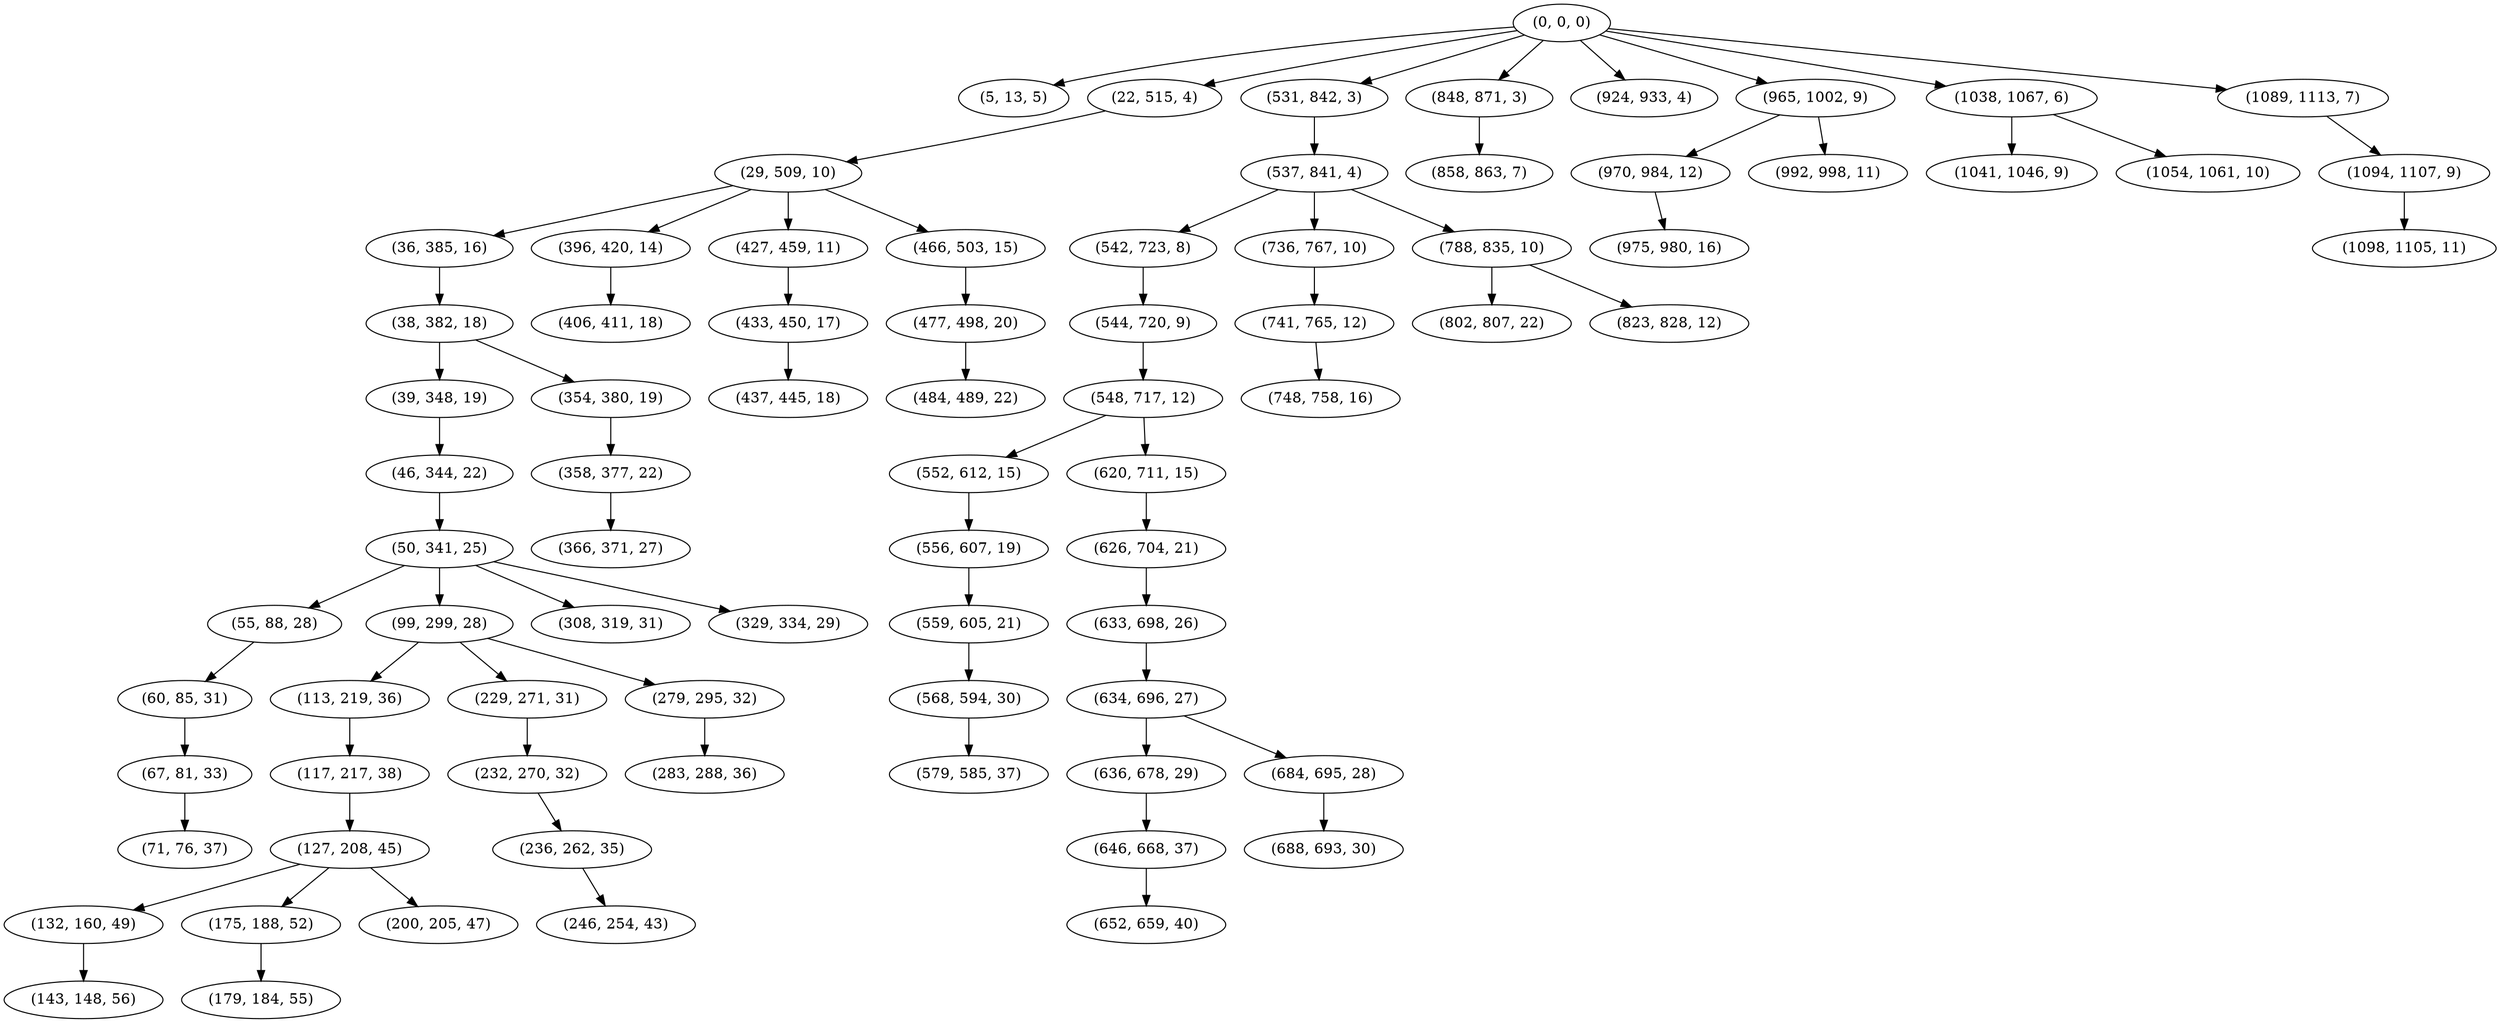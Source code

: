 digraph tree {
    "(0, 0, 0)";
    "(5, 13, 5)";
    "(22, 515, 4)";
    "(29, 509, 10)";
    "(36, 385, 16)";
    "(38, 382, 18)";
    "(39, 348, 19)";
    "(46, 344, 22)";
    "(50, 341, 25)";
    "(55, 88, 28)";
    "(60, 85, 31)";
    "(67, 81, 33)";
    "(71, 76, 37)";
    "(99, 299, 28)";
    "(113, 219, 36)";
    "(117, 217, 38)";
    "(127, 208, 45)";
    "(132, 160, 49)";
    "(143, 148, 56)";
    "(175, 188, 52)";
    "(179, 184, 55)";
    "(200, 205, 47)";
    "(229, 271, 31)";
    "(232, 270, 32)";
    "(236, 262, 35)";
    "(246, 254, 43)";
    "(279, 295, 32)";
    "(283, 288, 36)";
    "(308, 319, 31)";
    "(329, 334, 29)";
    "(354, 380, 19)";
    "(358, 377, 22)";
    "(366, 371, 27)";
    "(396, 420, 14)";
    "(406, 411, 18)";
    "(427, 459, 11)";
    "(433, 450, 17)";
    "(437, 445, 18)";
    "(466, 503, 15)";
    "(477, 498, 20)";
    "(484, 489, 22)";
    "(531, 842, 3)";
    "(537, 841, 4)";
    "(542, 723, 8)";
    "(544, 720, 9)";
    "(548, 717, 12)";
    "(552, 612, 15)";
    "(556, 607, 19)";
    "(559, 605, 21)";
    "(568, 594, 30)";
    "(579, 585, 37)";
    "(620, 711, 15)";
    "(626, 704, 21)";
    "(633, 698, 26)";
    "(634, 696, 27)";
    "(636, 678, 29)";
    "(646, 668, 37)";
    "(652, 659, 40)";
    "(684, 695, 28)";
    "(688, 693, 30)";
    "(736, 767, 10)";
    "(741, 765, 12)";
    "(748, 758, 16)";
    "(788, 835, 10)";
    "(802, 807, 22)";
    "(823, 828, 12)";
    "(848, 871, 3)";
    "(858, 863, 7)";
    "(924, 933, 4)";
    "(965, 1002, 9)";
    "(970, 984, 12)";
    "(975, 980, 16)";
    "(992, 998, 11)";
    "(1038, 1067, 6)";
    "(1041, 1046, 9)";
    "(1054, 1061, 10)";
    "(1089, 1113, 7)";
    "(1094, 1107, 9)";
    "(1098, 1105, 11)";
    "(0, 0, 0)" -> "(5, 13, 5)";
    "(0, 0, 0)" -> "(22, 515, 4)";
    "(0, 0, 0)" -> "(531, 842, 3)";
    "(0, 0, 0)" -> "(848, 871, 3)";
    "(0, 0, 0)" -> "(924, 933, 4)";
    "(0, 0, 0)" -> "(965, 1002, 9)";
    "(0, 0, 0)" -> "(1038, 1067, 6)";
    "(0, 0, 0)" -> "(1089, 1113, 7)";
    "(22, 515, 4)" -> "(29, 509, 10)";
    "(29, 509, 10)" -> "(36, 385, 16)";
    "(29, 509, 10)" -> "(396, 420, 14)";
    "(29, 509, 10)" -> "(427, 459, 11)";
    "(29, 509, 10)" -> "(466, 503, 15)";
    "(36, 385, 16)" -> "(38, 382, 18)";
    "(38, 382, 18)" -> "(39, 348, 19)";
    "(38, 382, 18)" -> "(354, 380, 19)";
    "(39, 348, 19)" -> "(46, 344, 22)";
    "(46, 344, 22)" -> "(50, 341, 25)";
    "(50, 341, 25)" -> "(55, 88, 28)";
    "(50, 341, 25)" -> "(99, 299, 28)";
    "(50, 341, 25)" -> "(308, 319, 31)";
    "(50, 341, 25)" -> "(329, 334, 29)";
    "(55, 88, 28)" -> "(60, 85, 31)";
    "(60, 85, 31)" -> "(67, 81, 33)";
    "(67, 81, 33)" -> "(71, 76, 37)";
    "(99, 299, 28)" -> "(113, 219, 36)";
    "(99, 299, 28)" -> "(229, 271, 31)";
    "(99, 299, 28)" -> "(279, 295, 32)";
    "(113, 219, 36)" -> "(117, 217, 38)";
    "(117, 217, 38)" -> "(127, 208, 45)";
    "(127, 208, 45)" -> "(132, 160, 49)";
    "(127, 208, 45)" -> "(175, 188, 52)";
    "(127, 208, 45)" -> "(200, 205, 47)";
    "(132, 160, 49)" -> "(143, 148, 56)";
    "(175, 188, 52)" -> "(179, 184, 55)";
    "(229, 271, 31)" -> "(232, 270, 32)";
    "(232, 270, 32)" -> "(236, 262, 35)";
    "(236, 262, 35)" -> "(246, 254, 43)";
    "(279, 295, 32)" -> "(283, 288, 36)";
    "(354, 380, 19)" -> "(358, 377, 22)";
    "(358, 377, 22)" -> "(366, 371, 27)";
    "(396, 420, 14)" -> "(406, 411, 18)";
    "(427, 459, 11)" -> "(433, 450, 17)";
    "(433, 450, 17)" -> "(437, 445, 18)";
    "(466, 503, 15)" -> "(477, 498, 20)";
    "(477, 498, 20)" -> "(484, 489, 22)";
    "(531, 842, 3)" -> "(537, 841, 4)";
    "(537, 841, 4)" -> "(542, 723, 8)";
    "(537, 841, 4)" -> "(736, 767, 10)";
    "(537, 841, 4)" -> "(788, 835, 10)";
    "(542, 723, 8)" -> "(544, 720, 9)";
    "(544, 720, 9)" -> "(548, 717, 12)";
    "(548, 717, 12)" -> "(552, 612, 15)";
    "(548, 717, 12)" -> "(620, 711, 15)";
    "(552, 612, 15)" -> "(556, 607, 19)";
    "(556, 607, 19)" -> "(559, 605, 21)";
    "(559, 605, 21)" -> "(568, 594, 30)";
    "(568, 594, 30)" -> "(579, 585, 37)";
    "(620, 711, 15)" -> "(626, 704, 21)";
    "(626, 704, 21)" -> "(633, 698, 26)";
    "(633, 698, 26)" -> "(634, 696, 27)";
    "(634, 696, 27)" -> "(636, 678, 29)";
    "(634, 696, 27)" -> "(684, 695, 28)";
    "(636, 678, 29)" -> "(646, 668, 37)";
    "(646, 668, 37)" -> "(652, 659, 40)";
    "(684, 695, 28)" -> "(688, 693, 30)";
    "(736, 767, 10)" -> "(741, 765, 12)";
    "(741, 765, 12)" -> "(748, 758, 16)";
    "(788, 835, 10)" -> "(802, 807, 22)";
    "(788, 835, 10)" -> "(823, 828, 12)";
    "(848, 871, 3)" -> "(858, 863, 7)";
    "(965, 1002, 9)" -> "(970, 984, 12)";
    "(965, 1002, 9)" -> "(992, 998, 11)";
    "(970, 984, 12)" -> "(975, 980, 16)";
    "(1038, 1067, 6)" -> "(1041, 1046, 9)";
    "(1038, 1067, 6)" -> "(1054, 1061, 10)";
    "(1089, 1113, 7)" -> "(1094, 1107, 9)";
    "(1094, 1107, 9)" -> "(1098, 1105, 11)";
}
